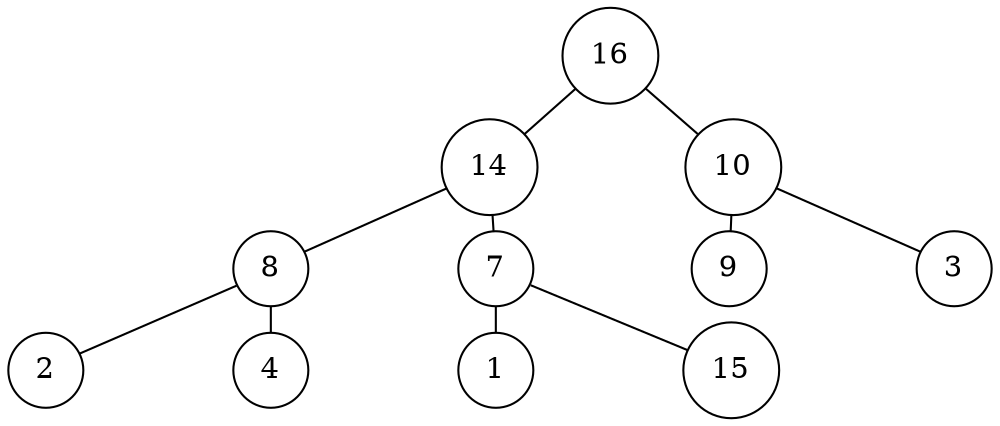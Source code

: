 digraph BT2C1 {
    nodesep=1;
    ranksep=0.1;
    margin=0;
    graph [ordering="out"]
    node [shape=circle];
    edge [arrowsize=0.8, arrowhead=none, arrowtail=none];
    16 -> 14;
    16 -> 10;
    14 -> 8;
    14 -> 7;
    10 -> 9;
    10 -> 3;
    8 -> 2;
    8 -> 4;
    7 -> 1;
    7 -> 15;
}